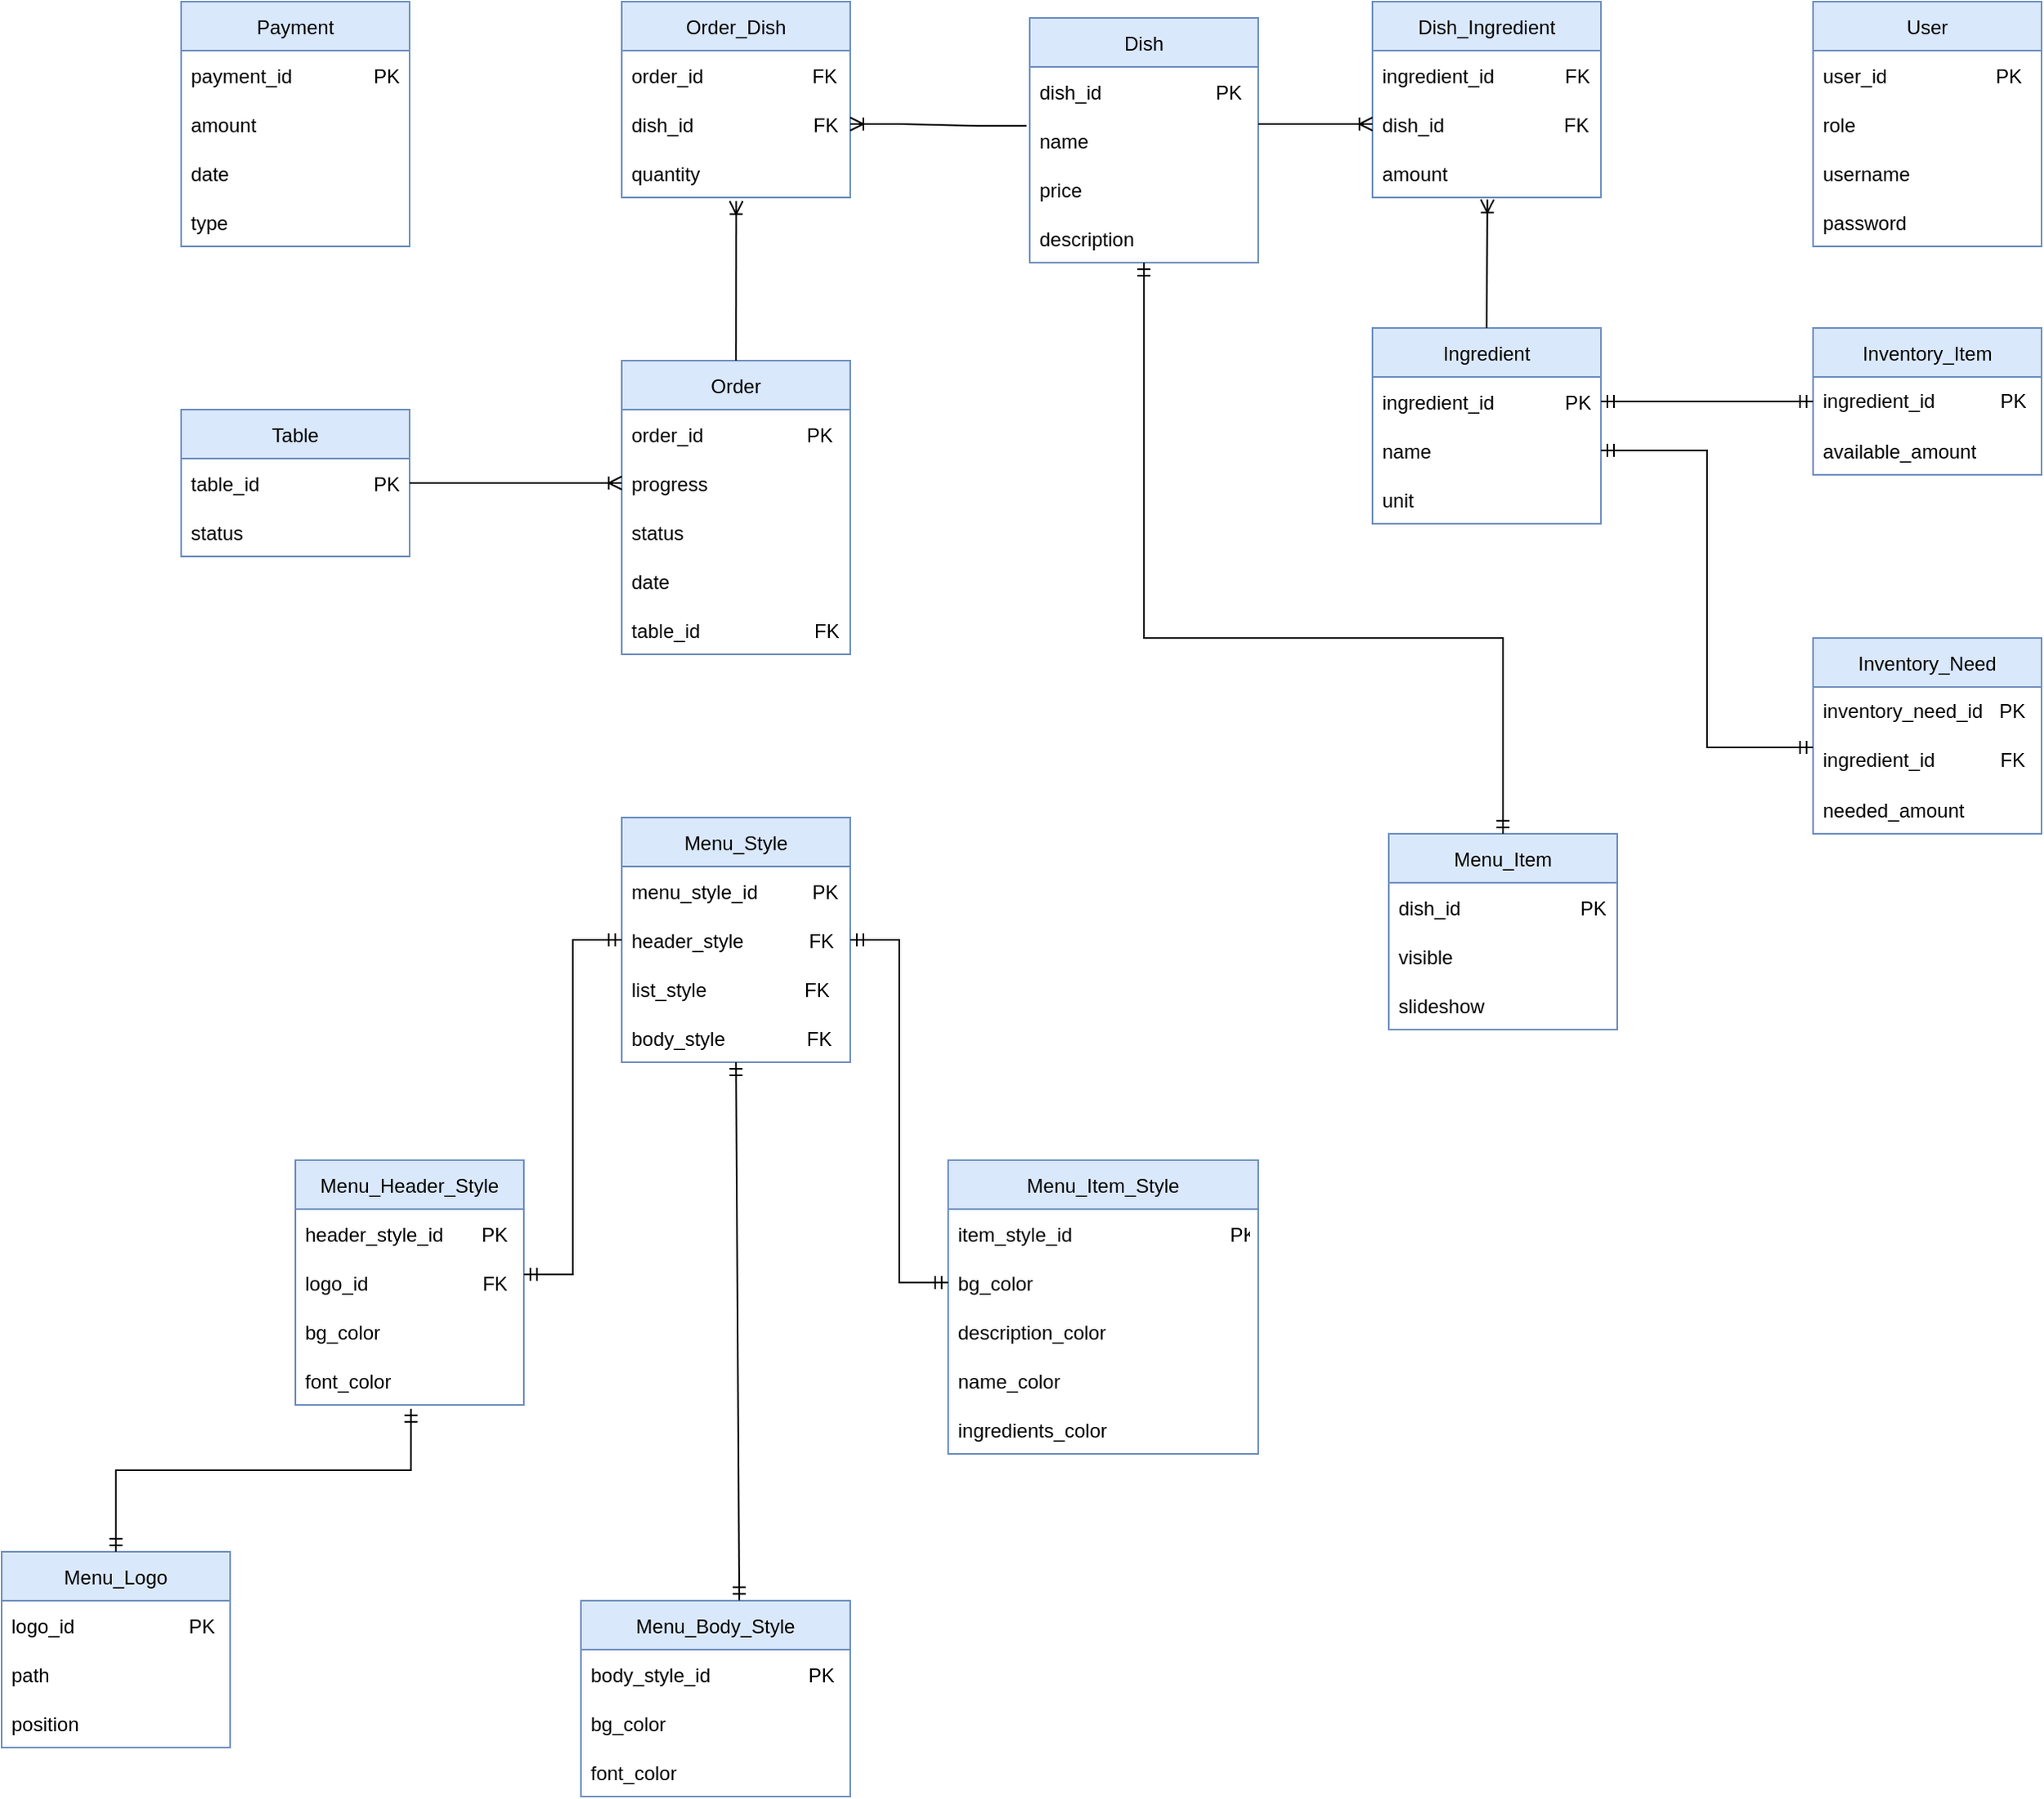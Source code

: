 <mxfile version="20.3.0" type="device"><diagram id="fFAcoKWZhfYRBB6zwo7u" name="Page-1"><mxGraphModel dx="2069" dy="748" grid="1" gridSize="10" guides="1" tooltips="1" connect="1" arrows="1" fold="1" page="1" pageScale="1" pageWidth="850" pageHeight="1100" math="0" shadow="0"><root><mxCell id="0"/><mxCell id="1" parent="0"/><mxCell id="ayDr8Fo_2x_GsYP8VRLR-5" value="Order" style="swimlane;fontStyle=0;childLayout=stackLayout;horizontal=1;startSize=30;horizontalStack=0;resizeParent=1;resizeParentMax=0;resizeLast=0;collapsible=1;marginBottom=0;fillColor=#dae8fc;strokeColor=#6c8ebf;" parent="1" vertex="1"><mxGeometry x="210" y="390" width="140" height="180" as="geometry"/></mxCell><mxCell id="ayDr8Fo_2x_GsYP8VRLR-6" value="order_id                   PK" style="text;strokeColor=none;fillColor=none;align=left;verticalAlign=middle;spacingLeft=4;spacingRight=4;overflow=hidden;points=[[0,0.5],[1,0.5]];portConstraint=eastwest;rotatable=0;" parent="ayDr8Fo_2x_GsYP8VRLR-5" vertex="1"><mxGeometry y="30" width="140" height="30" as="geometry"/></mxCell><mxCell id="ayDr8Fo_2x_GsYP8VRLR-7" value="progress" style="text;strokeColor=none;fillColor=none;align=left;verticalAlign=middle;spacingLeft=4;spacingRight=4;overflow=hidden;points=[[0,0.5],[1,0.5]];portConstraint=eastwest;rotatable=0;" parent="ayDr8Fo_2x_GsYP8VRLR-5" vertex="1"><mxGeometry y="60" width="140" height="30" as="geometry"/></mxCell><mxCell id="0deVmSGNvTFs6S3HDfEv-34" value="status" style="text;strokeColor=none;fillColor=none;align=left;verticalAlign=middle;spacingLeft=4;spacingRight=4;overflow=hidden;points=[[0,0.5],[1,0.5]];portConstraint=eastwest;rotatable=0;" parent="ayDr8Fo_2x_GsYP8VRLR-5" vertex="1"><mxGeometry y="90" width="140" height="30" as="geometry"/></mxCell><mxCell id="0deVmSGNvTFs6S3HDfEv-28" value="date                         " style="text;strokeColor=none;fillColor=none;align=left;verticalAlign=middle;spacingLeft=4;spacingRight=4;overflow=hidden;points=[[0,0.5],[1,0.5]];portConstraint=eastwest;rotatable=0;" parent="ayDr8Fo_2x_GsYP8VRLR-5" vertex="1"><mxGeometry y="120" width="140" height="30" as="geometry"/></mxCell><mxCell id="Aoo2NyRGIt6vij25P-MJ-8" value="table_id                     FK" style="text;strokeColor=none;fillColor=none;align=left;verticalAlign=middle;spacingLeft=4;spacingRight=4;overflow=hidden;points=[[0,0.5],[1,0.5]];portConstraint=eastwest;rotatable=0;" parent="ayDr8Fo_2x_GsYP8VRLR-5" vertex="1"><mxGeometry y="150" width="140" height="30" as="geometry"/></mxCell><mxCell id="ayDr8Fo_2x_GsYP8VRLR-9" value="Dish" style="swimlane;fontStyle=0;childLayout=stackLayout;horizontal=1;startSize=30;horizontalStack=0;resizeParent=1;resizeParentMax=0;resizeLast=0;collapsible=1;marginBottom=0;fillColor=#dae8fc;strokeColor=#6c8ebf;" parent="1" vertex="1"><mxGeometry x="460" y="180" width="140" height="150" as="geometry"/></mxCell><mxCell id="ayDr8Fo_2x_GsYP8VRLR-10" value="dish_id                     PK" style="text;strokeColor=none;fillColor=none;align=left;verticalAlign=middle;spacingLeft=4;spacingRight=4;overflow=hidden;points=[[0,0.5],[1,0.5]];portConstraint=eastwest;rotatable=0;" parent="ayDr8Fo_2x_GsYP8VRLR-9" vertex="1"><mxGeometry y="30" width="140" height="30" as="geometry"/></mxCell><mxCell id="lu-ChU6XdPH12ejNDwI0-42" value="name" style="text;strokeColor=none;fillColor=none;align=left;verticalAlign=middle;spacingLeft=4;spacingRight=4;overflow=hidden;points=[[0,0.5],[1,0.5]];portConstraint=eastwest;rotatable=0;" parent="ayDr8Fo_2x_GsYP8VRLR-9" vertex="1"><mxGeometry y="60" width="140" height="30" as="geometry"/></mxCell><mxCell id="ayDr8Fo_2x_GsYP8VRLR-11" value="price" style="text;strokeColor=none;fillColor=none;align=left;verticalAlign=middle;spacingLeft=4;spacingRight=4;overflow=hidden;points=[[0,0.5],[1,0.5]];portConstraint=eastwest;rotatable=0;" parent="ayDr8Fo_2x_GsYP8VRLR-9" vertex="1"><mxGeometry y="90" width="140" height="30" as="geometry"/></mxCell><mxCell id="lu-ChU6XdPH12ejNDwI0-24" value="description" style="text;strokeColor=none;fillColor=none;align=left;verticalAlign=middle;spacingLeft=4;spacingRight=4;overflow=hidden;points=[[0,0.5],[1,0.5]];portConstraint=eastwest;rotatable=0;" parent="ayDr8Fo_2x_GsYP8VRLR-9" vertex="1"><mxGeometry y="120" width="140" height="30" as="geometry"/></mxCell><mxCell id="0deVmSGNvTFs6S3HDfEv-1" value="Ingredient" style="swimlane;fontStyle=0;childLayout=stackLayout;horizontal=1;startSize=30;horizontalStack=0;resizeParent=1;resizeParentMax=0;resizeLast=0;collapsible=1;marginBottom=0;fillColor=#dae8fc;strokeColor=#6c8ebf;" parent="1" vertex="1"><mxGeometry x="670" y="370" width="140" height="120" as="geometry"/></mxCell><mxCell id="0deVmSGNvTFs6S3HDfEv-2" value="ingredient_id             PK" style="text;strokeColor=none;fillColor=none;align=left;verticalAlign=middle;spacingLeft=4;spacingRight=4;overflow=hidden;points=[[0,0.5],[1,0.5]];portConstraint=eastwest;rotatable=0;" parent="0deVmSGNvTFs6S3HDfEv-1" vertex="1"><mxGeometry y="30" width="140" height="30" as="geometry"/></mxCell><mxCell id="lu-ChU6XdPH12ejNDwI0-5" value="name" style="text;strokeColor=none;fillColor=none;align=left;verticalAlign=middle;spacingLeft=4;spacingRight=4;overflow=hidden;points=[[0,0.5],[1,0.5]];portConstraint=eastwest;rotatable=0;" parent="0deVmSGNvTFs6S3HDfEv-1" vertex="1"><mxGeometry y="60" width="140" height="30" as="geometry"/></mxCell><mxCell id="lu-ChU6XdPH12ejNDwI0-47" value="unit" style="text;strokeColor=none;fillColor=none;align=left;verticalAlign=middle;spacingLeft=4;spacingRight=4;overflow=hidden;points=[[0,0.5],[1,0.5]];portConstraint=eastwest;rotatable=0;" parent="0deVmSGNvTFs6S3HDfEv-1" vertex="1"><mxGeometry y="90" width="140" height="30" as="geometry"/></mxCell><mxCell id="0deVmSGNvTFs6S3HDfEv-4" value="Dish_Ingredient" style="swimlane;fontStyle=0;childLayout=stackLayout;horizontal=1;startSize=30;horizontalStack=0;resizeParent=1;resizeParentMax=0;resizeLast=0;collapsible=1;marginBottom=0;fillColor=#dae8fc;strokeColor=#6c8ebf;" parent="1" vertex="1"><mxGeometry x="670" y="170" width="140" height="120" as="geometry"/></mxCell><mxCell id="0deVmSGNvTFs6S3HDfEv-5" value="ingredient_id             FK" style="text;strokeColor=none;fillColor=none;align=left;verticalAlign=middle;spacingLeft=4;spacingRight=4;overflow=hidden;points=[[0,0.5],[1,0.5]];portConstraint=eastwest;rotatable=0;" parent="0deVmSGNvTFs6S3HDfEv-4" vertex="1"><mxGeometry y="30" width="140" height="30" as="geometry"/></mxCell><mxCell id="0deVmSGNvTFs6S3HDfEv-6" value="dish_id                      FK" style="text;strokeColor=none;fillColor=none;align=left;verticalAlign=middle;spacingLeft=4;spacingRight=4;overflow=hidden;points=[[0,0.5],[1,0.5]];portConstraint=eastwest;rotatable=0;" parent="0deVmSGNvTFs6S3HDfEv-4" vertex="1"><mxGeometry y="60" width="140" height="30" as="geometry"/></mxCell><mxCell id="0deVmSGNvTFs6S3HDfEv-8" value="amount" style="text;strokeColor=none;fillColor=none;align=left;verticalAlign=middle;spacingLeft=4;spacingRight=4;overflow=hidden;points=[[0,0.5],[1,0.5]];portConstraint=eastwest;rotatable=0;" parent="0deVmSGNvTFs6S3HDfEv-4" vertex="1"><mxGeometry y="90" width="140" height="30" as="geometry"/></mxCell><mxCell id="0deVmSGNvTFs6S3HDfEv-10" value="" style="edgeStyle=entityRelationEdgeStyle;fontSize=12;html=1;endArrow=ERoneToMany;rounded=0;exitX=1;exitY=0.5;exitDx=0;exitDy=0;entryX=0;entryY=0.5;entryDx=0;entryDy=0;" parent="1" target="0deVmSGNvTFs6S3HDfEv-6" edge="1"><mxGeometry width="100" height="100" relative="1" as="geometry"><mxPoint x="600" y="245" as="sourcePoint"/><mxPoint x="600" y="300" as="targetPoint"/></mxGeometry></mxCell><mxCell id="0deVmSGNvTFs6S3HDfEv-13" value="Order_Dish" style="swimlane;fontStyle=0;childLayout=stackLayout;horizontal=1;startSize=30;horizontalStack=0;resizeParent=1;resizeParentMax=0;resizeLast=0;collapsible=1;marginBottom=0;fillColor=#dae8fc;strokeColor=#6c8ebf;" parent="1" vertex="1"><mxGeometry x="210" y="170" width="140" height="120" as="geometry"/></mxCell><mxCell id="0deVmSGNvTFs6S3HDfEv-14" value="order_id                    FK" style="text;strokeColor=none;fillColor=none;align=left;verticalAlign=middle;spacingLeft=4;spacingRight=4;overflow=hidden;points=[[0,0.5],[1,0.5]];portConstraint=eastwest;rotatable=0;" parent="0deVmSGNvTFs6S3HDfEv-13" vertex="1"><mxGeometry y="30" width="140" height="30" as="geometry"/></mxCell><mxCell id="0deVmSGNvTFs6S3HDfEv-15" value="dish_id                      FK" style="text;strokeColor=none;fillColor=none;align=left;verticalAlign=middle;spacingLeft=4;spacingRight=4;overflow=hidden;points=[[0,0.5],[1,0.5]];portConstraint=eastwest;rotatable=0;" parent="0deVmSGNvTFs6S3HDfEv-13" vertex="1"><mxGeometry y="60" width="140" height="30" as="geometry"/></mxCell><mxCell id="0deVmSGNvTFs6S3HDfEv-20" value="quantity" style="text;strokeColor=none;fillColor=none;align=left;verticalAlign=middle;spacingLeft=4;spacingRight=4;overflow=hidden;points=[[0,0.5],[1,0.5]];portConstraint=eastwest;rotatable=0;" parent="0deVmSGNvTFs6S3HDfEv-13" vertex="1"><mxGeometry y="90" width="140" height="30" as="geometry"/></mxCell><mxCell id="0deVmSGNvTFs6S3HDfEv-17" value="" style="fontSize=12;html=1;endArrow=ERoneToMany;rounded=0;exitX=0.5;exitY=0;exitDx=0;exitDy=0;entryX=0.501;entryY=1.075;entryDx=0;entryDy=0;entryPerimeter=0;" parent="1" source="ayDr8Fo_2x_GsYP8VRLR-5" target="0deVmSGNvTFs6S3HDfEv-20" edge="1"><mxGeometry width="100" height="100" relative="1" as="geometry"><mxPoint x="190" y="390" as="sourcePoint"/><mxPoint x="290" y="290" as="targetPoint"/></mxGeometry></mxCell><mxCell id="0deVmSGNvTFs6S3HDfEv-18" value="" style="edgeStyle=entityRelationEdgeStyle;fontSize=12;html=1;endArrow=ERoneToMany;rounded=0;entryX=1;entryY=0.5;entryDx=0;entryDy=0;exitX=-0.014;exitY=0.204;exitDx=0;exitDy=0;exitPerimeter=0;" parent="1" source="lu-ChU6XdPH12ejNDwI0-42" target="0deVmSGNvTFs6S3HDfEv-15" edge="1"><mxGeometry width="100" height="100" relative="1" as="geometry"><mxPoint x="410" y="240" as="sourcePoint"/><mxPoint x="500" y="310" as="targetPoint"/></mxGeometry></mxCell><mxCell id="0deVmSGNvTFs6S3HDfEv-32" value="" style="fontSize=12;html=1;endArrow=ERoneToMany;rounded=0;exitX=0.5;exitY=0;exitDx=0;exitDy=0;entryX=0.503;entryY=1.043;entryDx=0;entryDy=0;entryPerimeter=0;" parent="1" source="0deVmSGNvTFs6S3HDfEv-1" target="0deVmSGNvTFs6S3HDfEv-8" edge="1"><mxGeometry width="100" height="100" relative="1" as="geometry"><mxPoint x="739.41" y="387.75" as="sourcePoint"/><mxPoint x="740" y="300" as="targetPoint"/></mxGeometry></mxCell><mxCell id="Aoo2NyRGIt6vij25P-MJ-1" value="Table" style="swimlane;fontStyle=0;childLayout=stackLayout;horizontal=1;startSize=30;horizontalStack=0;resizeParent=1;resizeParentMax=0;resizeLast=0;collapsible=1;marginBottom=0;fillColor=#dae8fc;strokeColor=#6c8ebf;" parent="1" vertex="1"><mxGeometry x="-60" y="420" width="140" height="90" as="geometry"/></mxCell><mxCell id="Aoo2NyRGIt6vij25P-MJ-2" value="table_id                     PK" style="text;strokeColor=none;fillColor=none;align=left;verticalAlign=middle;spacingLeft=4;spacingRight=4;overflow=hidden;points=[[0,0.5],[1,0.5]];portConstraint=eastwest;rotatable=0;" parent="Aoo2NyRGIt6vij25P-MJ-1" vertex="1"><mxGeometry y="30" width="140" height="30" as="geometry"/></mxCell><mxCell id="Aoo2NyRGIt6vij25P-MJ-4" value="status" style="text;strokeColor=none;fillColor=none;align=left;verticalAlign=middle;spacingLeft=4;spacingRight=4;overflow=hidden;points=[[0,0.5],[1,0.5]];portConstraint=eastwest;rotatable=0;" parent="Aoo2NyRGIt6vij25P-MJ-1" vertex="1"><mxGeometry y="60" width="140" height="30" as="geometry"/></mxCell><mxCell id="Aoo2NyRGIt6vij25P-MJ-6" value="" style="edgeStyle=entityRelationEdgeStyle;fontSize=12;html=1;endArrow=ERoneToMany;rounded=0;exitX=1;exitY=0.5;exitDx=0;exitDy=0;entryX=0;entryY=0.5;entryDx=0;entryDy=0;" parent="1" source="Aoo2NyRGIt6vij25P-MJ-2" target="ayDr8Fo_2x_GsYP8VRLR-7" edge="1"><mxGeometry width="100" height="100" relative="1" as="geometry"><mxPoint x="-30" y="560" as="sourcePoint"/><mxPoint x="70" y="460" as="targetPoint"/></mxGeometry></mxCell><mxCell id="lu-ChU6XdPH12ejNDwI0-6" value="Payment" style="swimlane;fontStyle=0;childLayout=stackLayout;horizontal=1;startSize=30;horizontalStack=0;resizeParent=1;resizeParentMax=0;resizeLast=0;collapsible=1;marginBottom=0;fillColor=#dae8fc;strokeColor=#6c8ebf;" parent="1" vertex="1"><mxGeometry x="-60" y="170" width="140" height="150" as="geometry"/></mxCell><mxCell id="lu-ChU6XdPH12ejNDwI0-7" value="payment_id               PK" style="text;strokeColor=none;fillColor=none;align=left;verticalAlign=middle;spacingLeft=4;spacingRight=4;overflow=hidden;points=[[0,0.5],[1,0.5]];portConstraint=eastwest;rotatable=0;" parent="lu-ChU6XdPH12ejNDwI0-6" vertex="1"><mxGeometry y="30" width="140" height="30" as="geometry"/></mxCell><mxCell id="lu-ChU6XdPH12ejNDwI0-8" value="amount" style="text;strokeColor=none;fillColor=none;align=left;verticalAlign=middle;spacingLeft=4;spacingRight=4;overflow=hidden;points=[[0,0.5],[1,0.5]];portConstraint=eastwest;rotatable=0;" parent="lu-ChU6XdPH12ejNDwI0-6" vertex="1"><mxGeometry y="60" width="140" height="30" as="geometry"/></mxCell><mxCell id="lu-ChU6XdPH12ejNDwI0-9" value="date" style="text;strokeColor=none;fillColor=none;align=left;verticalAlign=middle;spacingLeft=4;spacingRight=4;overflow=hidden;points=[[0,0.5],[1,0.5]];portConstraint=eastwest;rotatable=0;" parent="lu-ChU6XdPH12ejNDwI0-6" vertex="1"><mxGeometry y="90" width="140" height="30" as="geometry"/></mxCell><mxCell id="lu-ChU6XdPH12ejNDwI0-12" value="type" style="text;strokeColor=none;fillColor=none;align=left;verticalAlign=middle;spacingLeft=4;spacingRight=4;overflow=hidden;points=[[0,0.5],[1,0.5]];portConstraint=eastwest;rotatable=0;" parent="lu-ChU6XdPH12ejNDwI0-6" vertex="1"><mxGeometry y="120" width="140" height="30" as="geometry"/></mxCell><mxCell id="lu-ChU6XdPH12ejNDwI0-13" value="Menu_Item" style="swimlane;fontStyle=0;childLayout=stackLayout;horizontal=1;startSize=30;horizontalStack=0;resizeParent=1;resizeParentMax=0;resizeLast=0;collapsible=1;marginBottom=0;fillColor=#dae8fc;strokeColor=#6c8ebf;" parent="1" vertex="1"><mxGeometry x="680" y="680" width="140" height="120" as="geometry"/></mxCell><mxCell id="lu-ChU6XdPH12ejNDwI0-26" value="dish_id                      PK" style="text;strokeColor=none;fillColor=none;align=left;verticalAlign=middle;spacingLeft=4;spacingRight=4;overflow=hidden;points=[[0,0.5],[1,0.5]];portConstraint=eastwest;rotatable=0;" parent="lu-ChU6XdPH12ejNDwI0-13" vertex="1"><mxGeometry y="30" width="140" height="30" as="geometry"/></mxCell><mxCell id="lu-ChU6XdPH12ejNDwI0-16" value="visible" style="text;strokeColor=none;fillColor=none;align=left;verticalAlign=middle;spacingLeft=4;spacingRight=4;overflow=hidden;points=[[0,0.5],[1,0.5]];portConstraint=eastwest;rotatable=0;" parent="lu-ChU6XdPH12ejNDwI0-13" vertex="1"><mxGeometry y="60" width="140" height="30" as="geometry"/></mxCell><mxCell id="lu-ChU6XdPH12ejNDwI0-17" value="slideshow" style="text;strokeColor=none;fillColor=none;align=left;verticalAlign=middle;spacingLeft=4;spacingRight=4;overflow=hidden;points=[[0,0.5],[1,0.5]];portConstraint=eastwest;rotatable=0;" parent="lu-ChU6XdPH12ejNDwI0-13" vertex="1"><mxGeometry y="90" width="140" height="30" as="geometry"/></mxCell><mxCell id="lu-ChU6XdPH12ejNDwI0-19" value="Menu_Style" style="swimlane;fontStyle=0;childLayout=stackLayout;horizontal=1;startSize=30;horizontalStack=0;resizeParent=1;resizeParentMax=0;resizeLast=0;collapsible=1;marginBottom=0;fillColor=#dae8fc;strokeColor=#6c8ebf;" parent="1" vertex="1"><mxGeometry x="210" y="670" width="140" height="150" as="geometry"/></mxCell><mxCell id="lu-ChU6XdPH12ejNDwI0-20" value="menu_style_id          PK" style="text;strokeColor=none;fillColor=none;align=left;verticalAlign=middle;spacingLeft=4;spacingRight=4;overflow=hidden;points=[[0,0.5],[1,0.5]];portConstraint=eastwest;rotatable=0;" parent="lu-ChU6XdPH12ejNDwI0-19" vertex="1"><mxGeometry y="30" width="140" height="30" as="geometry"/></mxCell><mxCell id="lu-ChU6XdPH12ejNDwI0-21" value="header_style            FK" style="text;strokeColor=none;fillColor=none;align=left;verticalAlign=middle;spacingLeft=4;spacingRight=4;overflow=hidden;points=[[0,0.5],[1,0.5]];portConstraint=eastwest;rotatable=0;" parent="lu-ChU6XdPH12ejNDwI0-19" vertex="1"><mxGeometry y="60" width="140" height="30" as="geometry"/></mxCell><mxCell id="lu-ChU6XdPH12ejNDwI0-56" value="list_style                  FK" style="text;strokeColor=none;fillColor=none;align=left;verticalAlign=middle;spacingLeft=4;spacingRight=4;overflow=hidden;points=[[0,0.5],[1,0.5]];portConstraint=eastwest;rotatable=0;" parent="lu-ChU6XdPH12ejNDwI0-19" vertex="1"><mxGeometry y="90" width="140" height="30" as="geometry"/></mxCell><mxCell id="lu-ChU6XdPH12ejNDwI0-89" value="body_style               FK" style="text;strokeColor=none;fillColor=none;align=left;verticalAlign=middle;spacingLeft=4;spacingRight=4;overflow=hidden;points=[[0,0.5],[1,0.5]];portConstraint=eastwest;rotatable=0;" parent="lu-ChU6XdPH12ejNDwI0-19" vertex="1"><mxGeometry y="120" width="140" height="30" as="geometry"/></mxCell><mxCell id="lu-ChU6XdPH12ejNDwI0-27" value="" style="fontSize=12;html=1;endArrow=ERmandOne;startArrow=ERmandOne;rounded=0;exitX=0.5;exitY=0;exitDx=0;exitDy=0;edgeStyle=elbowEdgeStyle;elbow=vertical;" parent="1" source="lu-ChU6XdPH12ejNDwI0-13" edge="1"><mxGeometry width="100" height="100" relative="1" as="geometry"><mxPoint x="670" y="650" as="sourcePoint"/><mxPoint x="530" y="330" as="targetPoint"/><Array as="points"><mxPoint x="640" y="560"/></Array></mxGeometry></mxCell><mxCell id="lu-ChU6XdPH12ejNDwI0-35" value="Inventory_Item" style="swimlane;fontStyle=0;childLayout=stackLayout;horizontal=1;startSize=30;horizontalStack=0;resizeParent=1;resizeParentMax=0;resizeLast=0;collapsible=1;marginBottom=0;fillColor=#dae8fc;strokeColor=#6c8ebf;" parent="1" vertex="1"><mxGeometry x="940" y="370" width="140" height="90" as="geometry"/></mxCell><mxCell id="lu-ChU6XdPH12ejNDwI0-40" value="ingredient_id            PK" style="text;strokeColor=none;fillColor=none;align=left;verticalAlign=middle;spacingLeft=4;spacingRight=4;overflow=hidden;points=[[0,0.5],[1,0.5]];portConstraint=eastwest;rotatable=0;whiteSpace=wrap;" parent="lu-ChU6XdPH12ejNDwI0-35" vertex="1"><mxGeometry y="30" width="140" height="30" as="geometry"/></mxCell><mxCell id="lu-ChU6XdPH12ejNDwI0-39" value="available_amount" style="text;strokeColor=none;fillColor=none;align=left;verticalAlign=middle;spacingLeft=4;spacingRight=4;overflow=hidden;points=[[0,0.5],[1,0.5]];portConstraint=eastwest;rotatable=0;" parent="lu-ChU6XdPH12ejNDwI0-35" vertex="1"><mxGeometry y="60" width="140" height="30" as="geometry"/></mxCell><mxCell id="lu-ChU6XdPH12ejNDwI0-41" value="" style="edgeStyle=entityRelationEdgeStyle;fontSize=12;html=1;endArrow=ERmandOne;startArrow=ERmandOne;rounded=0;elbow=vertical;exitX=1;exitY=0.5;exitDx=0;exitDy=0;entryX=0;entryY=0.5;entryDx=0;entryDy=0;" parent="1" source="0deVmSGNvTFs6S3HDfEv-2" edge="1"><mxGeometry width="100" height="100" relative="1" as="geometry"><mxPoint x="830" y="580" as="sourcePoint"/><mxPoint x="940" y="415" as="targetPoint"/></mxGeometry></mxCell><mxCell id="lu-ChU6XdPH12ejNDwI0-43" value="Inventory_Need" style="swimlane;fontStyle=0;childLayout=stackLayout;horizontal=1;startSize=30;horizontalStack=0;resizeParent=1;resizeParentMax=0;resizeLast=0;collapsible=1;marginBottom=0;fillColor=#dae8fc;strokeColor=#6c8ebf;" parent="1" vertex="1"><mxGeometry x="940" y="560" width="140" height="120" as="geometry"/></mxCell><mxCell id="lu-ChU6XdPH12ejNDwI0-44" value="inventory_need_id   PK" style="text;strokeColor=none;fillColor=none;align=left;verticalAlign=middle;spacingLeft=4;spacingRight=4;overflow=hidden;points=[[0,0.5],[1,0.5]];portConstraint=eastwest;rotatable=0;whiteSpace=wrap;" parent="lu-ChU6XdPH12ejNDwI0-43" vertex="1"><mxGeometry y="30" width="140" height="30" as="geometry"/></mxCell><mxCell id="lu-ChU6XdPH12ejNDwI0-48" value="ingredient_id            FK" style="text;strokeColor=none;fillColor=none;align=left;verticalAlign=middle;spacingLeft=4;spacingRight=4;overflow=hidden;points=[[0,0.5],[1,0.5]];portConstraint=eastwest;rotatable=0;whiteSpace=wrap;" parent="lu-ChU6XdPH12ejNDwI0-43" vertex="1"><mxGeometry y="60" width="140" height="30" as="geometry"/></mxCell><mxCell id="lu-ChU6XdPH12ejNDwI0-45" value="needed_amount" style="text;strokeColor=none;fillColor=none;align=left;verticalAlign=middle;spacingLeft=4;spacingRight=4;overflow=hidden;points=[[0,0.5],[1,0.5]];portConstraint=eastwest;rotatable=0;" parent="lu-ChU6XdPH12ejNDwI0-43" vertex="1"><mxGeometry y="90" width="140" height="30" as="geometry"/></mxCell><mxCell id="lu-ChU6XdPH12ejNDwI0-49" value="" style="edgeStyle=elbowEdgeStyle;fontSize=12;html=1;endArrow=ERmandOne;startArrow=ERmandOne;rounded=0;exitX=1;exitY=0.5;exitDx=0;exitDy=0;" parent="1" source="lu-ChU6XdPH12ejNDwI0-5" edge="1"><mxGeometry width="100" height="100" relative="1" as="geometry"><mxPoint x="780" y="650" as="sourcePoint"/><mxPoint x="940" y="627" as="targetPoint"/></mxGeometry></mxCell><mxCell id="lu-ChU6XdPH12ejNDwI0-50" value="Menu_Header_Style" style="swimlane;fontStyle=0;childLayout=stackLayout;horizontal=1;startSize=30;horizontalStack=0;resizeParent=1;resizeParentMax=0;resizeLast=0;collapsible=1;marginBottom=0;fillColor=#dae8fc;strokeColor=#6c8ebf;" parent="1" vertex="1"><mxGeometry x="10" y="880" width="140" height="150" as="geometry"/></mxCell><mxCell id="lu-ChU6XdPH12ejNDwI0-51" value="header_style_id       PK" style="text;strokeColor=none;fillColor=none;align=left;verticalAlign=middle;spacingLeft=4;spacingRight=4;overflow=hidden;points=[[0,0.5],[1,0.5]];portConstraint=eastwest;rotatable=0;" parent="lu-ChU6XdPH12ejNDwI0-50" vertex="1"><mxGeometry y="30" width="140" height="30" as="geometry"/></mxCell><mxCell id="lu-ChU6XdPH12ejNDwI0-52" value="logo_id                     FK" style="text;strokeColor=none;fillColor=none;align=left;verticalAlign=middle;spacingLeft=4;spacingRight=4;overflow=hidden;points=[[0,0.5],[1,0.5]];portConstraint=eastwest;rotatable=0;" parent="lu-ChU6XdPH12ejNDwI0-50" vertex="1"><mxGeometry y="60" width="140" height="30" as="geometry"/></mxCell><mxCell id="lu-ChU6XdPH12ejNDwI0-65" value="bg_color" style="text;strokeColor=none;fillColor=none;align=left;verticalAlign=middle;spacingLeft=4;spacingRight=4;overflow=hidden;points=[[0,0.5],[1,0.5]];portConstraint=eastwest;rotatable=0;" parent="lu-ChU6XdPH12ejNDwI0-50" vertex="1"><mxGeometry y="90" width="140" height="30" as="geometry"/></mxCell><mxCell id="lu-ChU6XdPH12ejNDwI0-53" value="font_color" style="text;strokeColor=none;fillColor=none;align=left;verticalAlign=middle;spacingLeft=4;spacingRight=4;overflow=hidden;points=[[0,0.5],[1,0.5]];portConstraint=eastwest;rotatable=0;" parent="lu-ChU6XdPH12ejNDwI0-50" vertex="1"><mxGeometry y="120" width="140" height="30" as="geometry"/></mxCell><mxCell id="lu-ChU6XdPH12ejNDwI0-59" value="" style="edgeStyle=entityRelationEdgeStyle;fontSize=12;html=1;endArrow=ERmandOne;startArrow=ERmandOne;rounded=0;entryX=0;entryY=0.5;entryDx=0;entryDy=0;" parent="1" target="lu-ChU6XdPH12ejNDwI0-21" edge="1"><mxGeometry width="100" height="100" relative="1" as="geometry"><mxPoint x="150" y="950" as="sourcePoint"/><mxPoint x="240" y="850" as="targetPoint"/></mxGeometry></mxCell><mxCell id="lu-ChU6XdPH12ejNDwI0-60" value="Menu_Item_Style" style="swimlane;fontStyle=0;childLayout=stackLayout;horizontal=1;startSize=30;horizontalStack=0;resizeParent=1;resizeParentMax=0;resizeLast=0;collapsible=1;marginBottom=0;fillColor=#dae8fc;strokeColor=#6c8ebf;" parent="1" vertex="1"><mxGeometry x="410" y="880" width="190" height="180" as="geometry"/></mxCell><mxCell id="lu-ChU6XdPH12ejNDwI0-61" value="item_style_id                             PK" style="text;strokeColor=none;fillColor=none;align=left;verticalAlign=middle;spacingLeft=4;spacingRight=4;overflow=hidden;points=[[0,0.5],[1,0.5]];portConstraint=eastwest;rotatable=0;" parent="lu-ChU6XdPH12ejNDwI0-60" vertex="1"><mxGeometry y="30" width="190" height="30" as="geometry"/></mxCell><mxCell id="lu-ChU6XdPH12ejNDwI0-63" value="bg_color" style="text;strokeColor=none;fillColor=none;align=left;verticalAlign=middle;spacingLeft=4;spacingRight=4;overflow=hidden;points=[[0,0.5],[1,0.5]];portConstraint=eastwest;rotatable=0;" parent="lu-ChU6XdPH12ejNDwI0-60" vertex="1"><mxGeometry y="60" width="190" height="30" as="geometry"/></mxCell><mxCell id="lu-ChU6XdPH12ejNDwI0-91" value="description_color" style="text;strokeColor=none;fillColor=none;align=left;verticalAlign=middle;spacingLeft=4;spacingRight=4;overflow=hidden;points=[[0,0.5],[1,0.5]];portConstraint=eastwest;rotatable=0;" parent="lu-ChU6XdPH12ejNDwI0-60" vertex="1"><mxGeometry y="90" width="190" height="30" as="geometry"/></mxCell><mxCell id="lu-ChU6XdPH12ejNDwI0-92" value="name_color" style="text;strokeColor=none;fillColor=none;align=left;verticalAlign=middle;spacingLeft=4;spacingRight=4;overflow=hidden;points=[[0,0.5],[1,0.5]];portConstraint=eastwest;rotatable=0;" parent="lu-ChU6XdPH12ejNDwI0-60" vertex="1"><mxGeometry y="120" width="190" height="30" as="geometry"/></mxCell><mxCell id="lu-ChU6XdPH12ejNDwI0-93" value="ingredients_color" style="text;strokeColor=none;fillColor=none;align=left;verticalAlign=middle;spacingLeft=4;spacingRight=4;overflow=hidden;points=[[0,0.5],[1,0.5]];portConstraint=eastwest;rotatable=0;" parent="lu-ChU6XdPH12ejNDwI0-60" vertex="1"><mxGeometry y="150" width="190" height="30" as="geometry"/></mxCell><mxCell id="lu-ChU6XdPH12ejNDwI0-64" value="" style="edgeStyle=entityRelationEdgeStyle;fontSize=12;html=1;endArrow=ERmandOne;startArrow=ERmandOne;rounded=0;entryX=0;entryY=0.5;entryDx=0;entryDy=0;exitX=1;exitY=0.5;exitDx=0;exitDy=0;" parent="1" source="lu-ChU6XdPH12ejNDwI0-21" edge="1"><mxGeometry width="100" height="100" relative="1" as="geometry"><mxPoint x="310" y="970" as="sourcePoint"/><mxPoint x="410" y="955" as="targetPoint"/></mxGeometry></mxCell><mxCell id="lu-ChU6XdPH12ejNDwI0-67" value="Menu_Logo" style="swimlane;fontStyle=0;childLayout=stackLayout;horizontal=1;startSize=30;horizontalStack=0;resizeParent=1;resizeParentMax=0;resizeLast=0;collapsible=1;marginBottom=0;fillColor=#dae8fc;strokeColor=#6c8ebf;" parent="1" vertex="1"><mxGeometry x="-170" y="1120" width="140" height="120" as="geometry"/></mxCell><mxCell id="lu-ChU6XdPH12ejNDwI0-68" value="logo_id                     PK" style="text;strokeColor=none;fillColor=none;align=left;verticalAlign=middle;spacingLeft=4;spacingRight=4;overflow=hidden;points=[[0,0.5],[1,0.5]];portConstraint=eastwest;rotatable=0;" parent="lu-ChU6XdPH12ejNDwI0-67" vertex="1"><mxGeometry y="30" width="140" height="30" as="geometry"/></mxCell><mxCell id="lu-ChU6XdPH12ejNDwI0-69" value="path" style="text;strokeColor=none;fillColor=none;align=left;verticalAlign=middle;spacingLeft=4;spacingRight=4;overflow=hidden;points=[[0,0.5],[1,0.5]];portConstraint=eastwest;rotatable=0;" parent="lu-ChU6XdPH12ejNDwI0-67" vertex="1"><mxGeometry y="60" width="140" height="30" as="geometry"/></mxCell><mxCell id="lu-ChU6XdPH12ejNDwI0-70" value="position" style="text;strokeColor=none;fillColor=none;align=left;verticalAlign=middle;spacingLeft=4;spacingRight=4;overflow=hidden;points=[[0,0.5],[1,0.5]];portConstraint=eastwest;rotatable=0;" parent="lu-ChU6XdPH12ejNDwI0-67" vertex="1"><mxGeometry y="90" width="140" height="30" as="geometry"/></mxCell><mxCell id="lu-ChU6XdPH12ejNDwI0-74" value="" style="fontSize=12;html=1;endArrow=ERmandOne;startArrow=ERmandOne;rounded=0;entryX=0.506;entryY=1.078;entryDx=0;entryDy=0;entryPerimeter=0;exitX=0.5;exitY=0;exitDx=0;exitDy=0;edgeStyle=orthogonalEdgeStyle;" parent="1" source="lu-ChU6XdPH12ejNDwI0-67" target="lu-ChU6XdPH12ejNDwI0-53" edge="1"><mxGeometry width="100" height="100" relative="1" as="geometry"><mxPoint x="210" y="1110" as="sourcePoint"/><mxPoint x="310" y="1010" as="targetPoint"/><Array as="points"><mxPoint x="-100" y="1070"/><mxPoint x="81" y="1070"/></Array></mxGeometry></mxCell><mxCell id="lu-ChU6XdPH12ejNDwI0-84" value="Menu_Body_Style" style="swimlane;fontStyle=0;childLayout=stackLayout;horizontal=1;startSize=30;horizontalStack=0;resizeParent=1;resizeParentMax=0;resizeLast=0;collapsible=1;marginBottom=0;fillColor=#dae8fc;strokeColor=#6c8ebf;" parent="1" vertex="1"><mxGeometry x="185" y="1150" width="165" height="120" as="geometry"/></mxCell><mxCell id="lu-ChU6XdPH12ejNDwI0-85" value="body_style_id                  PK" style="text;strokeColor=none;fillColor=none;align=left;verticalAlign=middle;spacingLeft=4;spacingRight=4;overflow=hidden;points=[[0,0.5],[1,0.5]];portConstraint=eastwest;rotatable=0;" parent="lu-ChU6XdPH12ejNDwI0-84" vertex="1"><mxGeometry y="30" width="165" height="30" as="geometry"/></mxCell><mxCell id="lu-ChU6XdPH12ejNDwI0-86" value="bg_color" style="text;strokeColor=none;fillColor=none;align=left;verticalAlign=middle;spacingLeft=4;spacingRight=4;overflow=hidden;points=[[0,0.5],[1,0.5]];portConstraint=eastwest;rotatable=0;" parent="lu-ChU6XdPH12ejNDwI0-84" vertex="1"><mxGeometry y="60" width="165" height="30" as="geometry"/></mxCell><mxCell id="lu-ChU6XdPH12ejNDwI0-90" value="font_color" style="text;strokeColor=none;fillColor=none;align=left;verticalAlign=middle;spacingLeft=4;spacingRight=4;overflow=hidden;points=[[0,0.5],[1,0.5]];portConstraint=eastwest;rotatable=0;" parent="lu-ChU6XdPH12ejNDwI0-84" vertex="1"><mxGeometry y="90" width="165" height="30" as="geometry"/></mxCell><mxCell id="lu-ChU6XdPH12ejNDwI0-88" value="" style="fontSize=12;html=1;endArrow=ERmandOne;startArrow=ERmandOne;rounded=0;exitX=0.588;exitY=-0.002;exitDx=0;exitDy=0;exitPerimeter=0;" parent="1" source="lu-ChU6XdPH12ejNDwI0-84" edge="1"><mxGeometry width="100" height="100" relative="1" as="geometry"><mxPoint x="560" y="1230" as="sourcePoint"/><mxPoint x="280" y="820" as="targetPoint"/></mxGeometry></mxCell><mxCell id="9LngA58wSsnenIp8Etje-1" value="User" style="swimlane;fontStyle=0;childLayout=stackLayout;horizontal=1;startSize=30;horizontalStack=0;resizeParent=1;resizeParentMax=0;resizeLast=0;collapsible=1;marginBottom=0;fillColor=#dae8fc;strokeColor=#6c8ebf;" vertex="1" parent="1"><mxGeometry x="940" y="170" width="140" height="150" as="geometry"/></mxCell><mxCell id="9LngA58wSsnenIp8Etje-2" value="user_id                    PK" style="text;strokeColor=none;fillColor=none;align=left;verticalAlign=middle;spacingLeft=4;spacingRight=4;overflow=hidden;points=[[0,0.5],[1,0.5]];portConstraint=eastwest;rotatable=0;" vertex="1" parent="9LngA58wSsnenIp8Etje-1"><mxGeometry y="30" width="140" height="30" as="geometry"/></mxCell><mxCell id="9LngA58wSsnenIp8Etje-3" value="role" style="text;strokeColor=none;fillColor=none;align=left;verticalAlign=middle;spacingLeft=4;spacingRight=4;overflow=hidden;points=[[0,0.5],[1,0.5]];portConstraint=eastwest;rotatable=0;" vertex="1" parent="9LngA58wSsnenIp8Etje-1"><mxGeometry y="60" width="140" height="30" as="geometry"/></mxCell><mxCell id="9LngA58wSsnenIp8Etje-4" value="username" style="text;strokeColor=none;fillColor=none;align=left;verticalAlign=middle;spacingLeft=4;spacingRight=4;overflow=hidden;points=[[0,0.5],[1,0.5]];portConstraint=eastwest;rotatable=0;" vertex="1" parent="9LngA58wSsnenIp8Etje-1"><mxGeometry y="90" width="140" height="30" as="geometry"/></mxCell><mxCell id="9LngA58wSsnenIp8Etje-5" value="password" style="text;strokeColor=none;fillColor=none;align=left;verticalAlign=middle;spacingLeft=4;spacingRight=4;overflow=hidden;points=[[0,0.5],[1,0.5]];portConstraint=eastwest;rotatable=0;" vertex="1" parent="9LngA58wSsnenIp8Etje-1"><mxGeometry y="120" width="140" height="30" as="geometry"/></mxCell></root></mxGraphModel></diagram></mxfile>